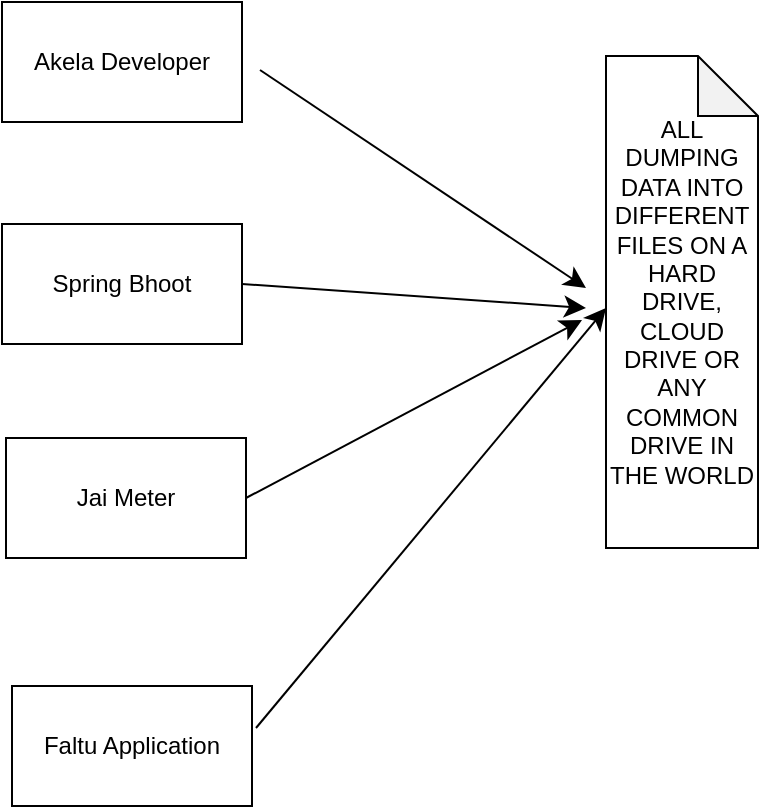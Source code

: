 <mxfile version="24.2.5" type="github">
  <diagram name="Page-1" id="uv1Ds1zVz8xSHR1VwrCG">
    <mxGraphModel dx="1434" dy="836" grid="0" gridSize="10" guides="1" tooltips="1" connect="1" arrows="1" fold="1" page="0" pageScale="1" pageWidth="850" pageHeight="1100" math="0" shadow="0">
      <root>
        <mxCell id="0" />
        <mxCell id="1" parent="0" />
        <mxCell id="OSMBPguObw0gnJWRp-eb-1" value="Spring Bhoot" style="rounded=0;whiteSpace=wrap;html=1;" vertex="1" parent="1">
          <mxGeometry x="-177" y="92" width="120" height="60" as="geometry" />
        </mxCell>
        <mxCell id="OSMBPguObw0gnJWRp-eb-2" value="Jai Meter" style="rounded=0;whiteSpace=wrap;html=1;" vertex="1" parent="1">
          <mxGeometry x="-175" y="199" width="120" height="60" as="geometry" />
        </mxCell>
        <mxCell id="OSMBPguObw0gnJWRp-eb-3" value="Akela Developer" style="rounded=0;whiteSpace=wrap;html=1;" vertex="1" parent="1">
          <mxGeometry x="-177" y="-19" width="120" height="60" as="geometry" />
        </mxCell>
        <mxCell id="OSMBPguObw0gnJWRp-eb-4" value="Faltu Application" style="rounded=0;whiteSpace=wrap;html=1;" vertex="1" parent="1">
          <mxGeometry x="-172" y="323" width="120" height="60" as="geometry" />
        </mxCell>
        <mxCell id="OSMBPguObw0gnJWRp-eb-5" value="ALL DUMPING DATA INTO DIFFERENT FILES ON A HARD DRIVE, CLOUD DRIVE OR ANY COMMON DRIVE IN THE WORLD" style="shape=note;whiteSpace=wrap;html=1;backgroundOutline=1;darkOpacity=0.05;" vertex="1" parent="1">
          <mxGeometry x="125" y="8" width="76" height="246" as="geometry" />
        </mxCell>
        <mxCell id="OSMBPguObw0gnJWRp-eb-6" value="" style="endArrow=classic;html=1;rounded=0;fontSize=12;startSize=8;endSize=8;curved=1;" edge="1" parent="1">
          <mxGeometry width="50" height="50" relative="1" as="geometry">
            <mxPoint x="-48" y="15" as="sourcePoint" />
            <mxPoint x="115" y="124" as="targetPoint" />
          </mxGeometry>
        </mxCell>
        <mxCell id="OSMBPguObw0gnJWRp-eb-7" value="" style="endArrow=classic;html=1;rounded=0;fontSize=12;startSize=8;endSize=8;curved=1;" edge="1" parent="1">
          <mxGeometry width="50" height="50" relative="1" as="geometry">
            <mxPoint x="-50" y="344" as="sourcePoint" />
            <mxPoint x="125" y="134" as="targetPoint" />
          </mxGeometry>
        </mxCell>
        <mxCell id="OSMBPguObw0gnJWRp-eb-8" value="" style="endArrow=classic;html=1;rounded=0;fontSize=12;startSize=8;endSize=8;curved=1;exitX=1;exitY=0.5;exitDx=0;exitDy=0;" edge="1" parent="1" source="OSMBPguObw0gnJWRp-eb-2">
          <mxGeometry width="50" height="50" relative="1" as="geometry">
            <mxPoint x="-40" y="354" as="sourcePoint" />
            <mxPoint x="113" y="140" as="targetPoint" />
          </mxGeometry>
        </mxCell>
        <mxCell id="OSMBPguObw0gnJWRp-eb-9" value="" style="endArrow=classic;html=1;rounded=0;fontSize=12;startSize=8;endSize=8;curved=1;exitX=1;exitY=0.5;exitDx=0;exitDy=0;" edge="1" parent="1" source="OSMBPguObw0gnJWRp-eb-1">
          <mxGeometry width="50" height="50" relative="1" as="geometry">
            <mxPoint x="-45" y="239" as="sourcePoint" />
            <mxPoint x="115" y="134" as="targetPoint" />
          </mxGeometry>
        </mxCell>
      </root>
    </mxGraphModel>
  </diagram>
</mxfile>
